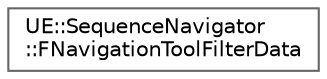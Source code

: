digraph "Graphical Class Hierarchy"
{
 // INTERACTIVE_SVG=YES
 // LATEX_PDF_SIZE
  bgcolor="transparent";
  edge [fontname=Helvetica,fontsize=10,labelfontname=Helvetica,labelfontsize=10];
  node [fontname=Helvetica,fontsize=10,shape=box,height=0.2,width=0.4];
  rankdir="LR";
  Node0 [id="Node000000",label="UE::SequenceNavigator\l::FNavigationToolFilterData",height=0.2,width=0.4,color="grey40", fillcolor="white", style="filled",URL="$d8/d97/structUE_1_1SequenceNavigator_1_1FNavigationToolFilterData.html",tooltip="Represents a cache between nodes for a filter operation."];
}
